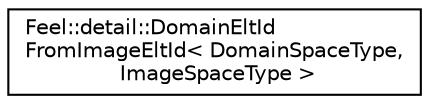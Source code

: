 digraph "Graphical Class Hierarchy"
{
 // LATEX_PDF_SIZE
  edge [fontname="Helvetica",fontsize="10",labelfontname="Helvetica",labelfontsize="10"];
  node [fontname="Helvetica",fontsize="10",shape=record];
  rankdir="LR";
  Node0 [label="Feel::detail::DomainEltId\lFromImageEltId\< DomainSpaceType,\l ImageSpaceType \>",height=0.2,width=0.4,color="black", fillcolor="white", style="filled",URL="$structFeel_1_1detail_1_1DomainEltIdFromImageEltId.html",tooltip=" "];
}
